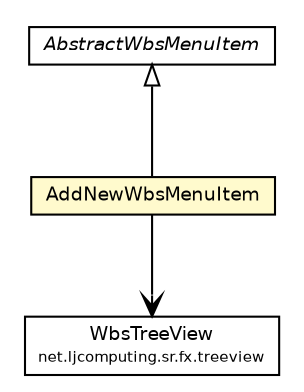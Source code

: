 #!/usr/local/bin/dot
#
# Class diagram 
# Generated by UMLGraph version R5_6 (http://www.umlgraph.org/)
#

digraph G {
	edge [fontname="Helvetica",fontsize=10,labelfontname="Helvetica",labelfontsize=10];
	node [fontname="Helvetica",fontsize=10,shape=plaintext];
	nodesep=0.25;
	ranksep=0.5;
	// net.ljcomputing.sr.fx.menu.item.AbstractWbsMenuItem
	c813 [label=<<table title="net.ljcomputing.sr.fx.menu.item.AbstractWbsMenuItem" border="0" cellborder="1" cellspacing="0" cellpadding="2" port="p" href="./AbstractWbsMenuItem.html">
		<tr><td><table border="0" cellspacing="0" cellpadding="1">
<tr><td align="center" balign="center"><font face="Helvetica-Oblique"> AbstractWbsMenuItem </font></td></tr>
		</table></td></tr>
		</table>>, URL="./AbstractWbsMenuItem.html", fontname="Helvetica", fontcolor="black", fontsize=9.0];
	// net.ljcomputing.sr.fx.menu.item.AddNewWbsMenuItem
	c814 [label=<<table title="net.ljcomputing.sr.fx.menu.item.AddNewWbsMenuItem" border="0" cellborder="1" cellspacing="0" cellpadding="2" port="p" bgcolor="lemonChiffon" href="./AddNewWbsMenuItem.html">
		<tr><td><table border="0" cellspacing="0" cellpadding="1">
<tr><td align="center" balign="center"> AddNewWbsMenuItem </td></tr>
		</table></td></tr>
		</table>>, URL="./AddNewWbsMenuItem.html", fontname="Helvetica", fontcolor="black", fontsize=9.0];
	// net.ljcomputing.sr.fx.treeview.WbsTreeView
	c830 [label=<<table title="net.ljcomputing.sr.fx.treeview.WbsTreeView" border="0" cellborder="1" cellspacing="0" cellpadding="2" port="p" href="../../treeview/WbsTreeView.html">
		<tr><td><table border="0" cellspacing="0" cellpadding="1">
<tr><td align="center" balign="center"> WbsTreeView </td></tr>
<tr><td align="center" balign="center"><font point-size="7.0"> net.ljcomputing.sr.fx.treeview </font></td></tr>
		</table></td></tr>
		</table>>, URL="../../treeview/WbsTreeView.html", fontname="Helvetica", fontcolor="black", fontsize=9.0];
	//net.ljcomputing.sr.fx.menu.item.AddNewWbsMenuItem extends net.ljcomputing.sr.fx.menu.item.AbstractWbsMenuItem
	c813:p -> c814:p [dir=back,arrowtail=empty];
	// net.ljcomputing.sr.fx.menu.item.AddNewWbsMenuItem NAVASSOC net.ljcomputing.sr.fx.treeview.WbsTreeView
	c814:p -> c830:p [taillabel="", label="", headlabel="", fontname="Helvetica", fontcolor="black", fontsize=10.0, color="black", arrowhead=open];
}

